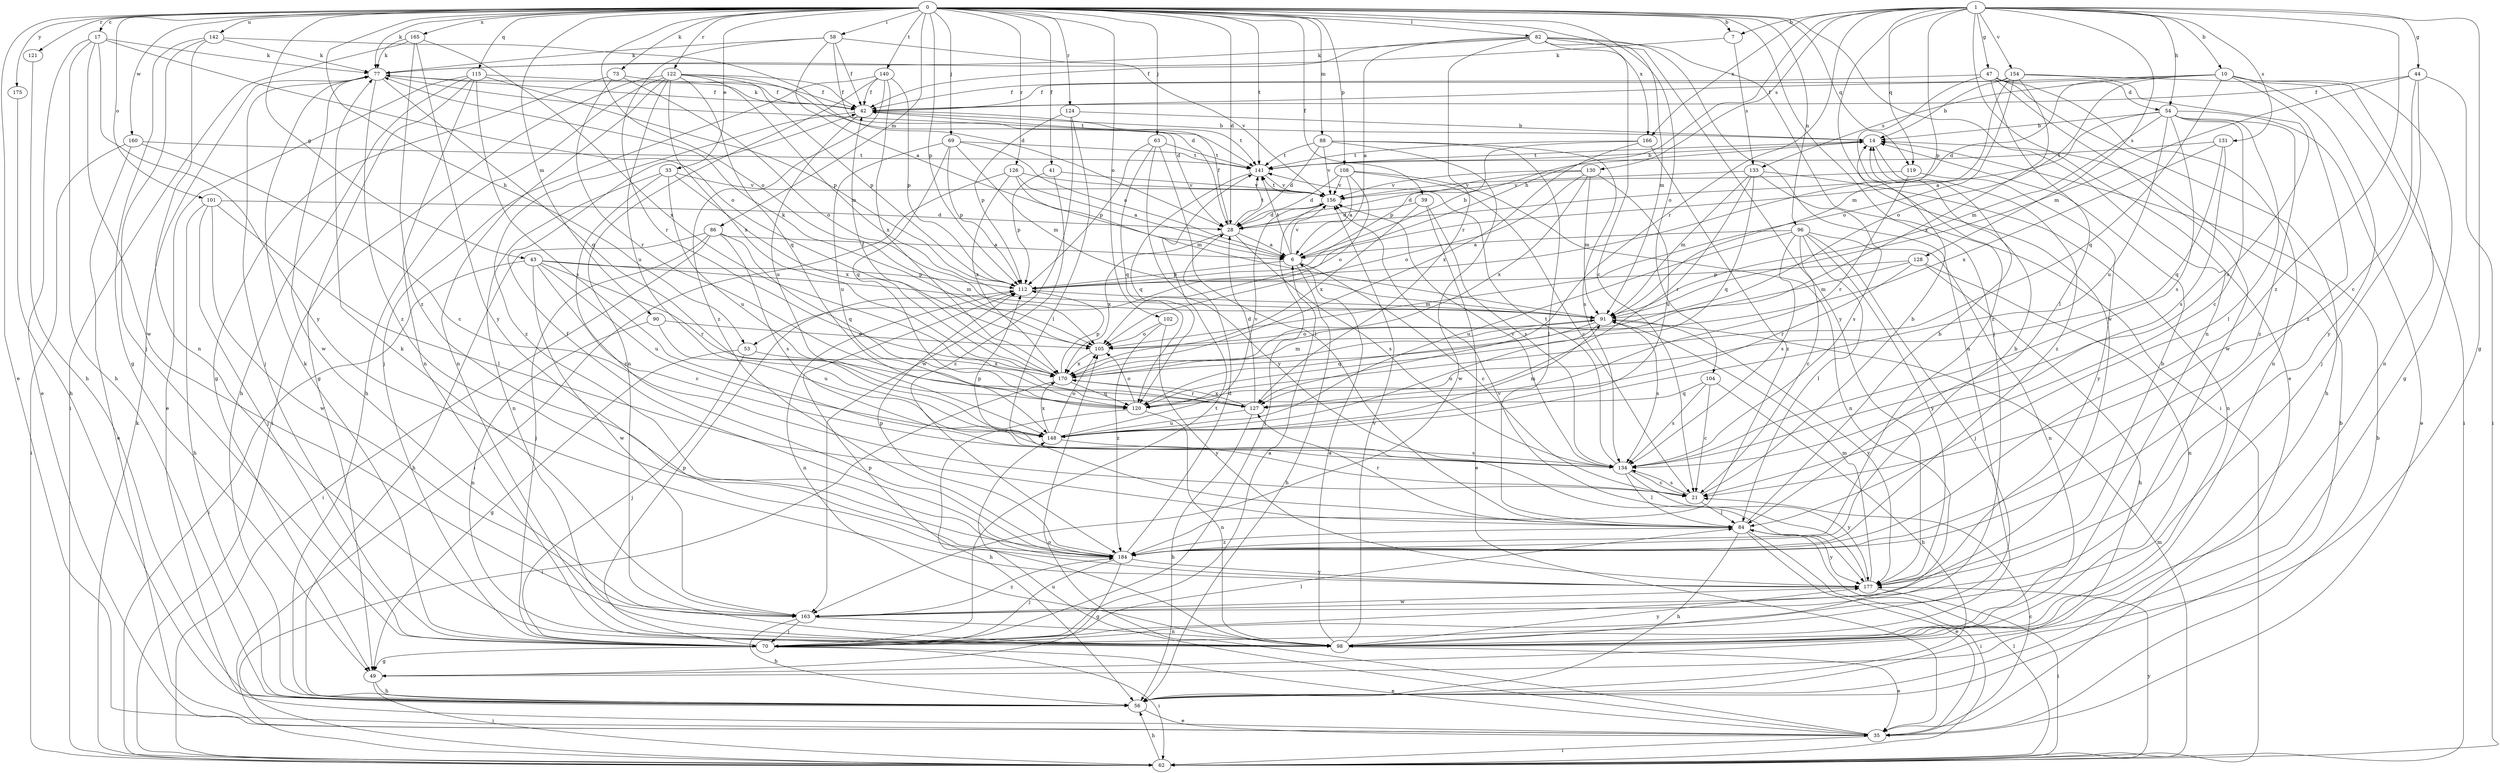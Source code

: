 strict digraph  {
0;
1;
6;
7;
10;
14;
17;
21;
28;
33;
35;
39;
41;
42;
43;
44;
47;
49;
53;
54;
56;
58;
62;
63;
69;
70;
73;
77;
82;
84;
86;
88;
90;
91;
96;
98;
101;
102;
104;
105;
108;
112;
115;
119;
120;
121;
122;
124;
126;
127;
128;
130;
131;
133;
134;
140;
141;
142;
148;
154;
156;
160;
163;
165;
166;
170;
175;
177;
184;
0 -> 7  [label=b];
0 -> 17  [label=c];
0 -> 28  [label=d];
0 -> 33  [label=e];
0 -> 35  [label=e];
0 -> 39  [label=f];
0 -> 41  [label=f];
0 -> 43  [label=g];
0 -> 53  [label=h];
0 -> 58  [label=i];
0 -> 63  [label=j];
0 -> 69  [label=j];
0 -> 70  [label=j];
0 -> 73  [label=k];
0 -> 77  [label=k];
0 -> 82  [label=l];
0 -> 86  [label=m];
0 -> 88  [label=m];
0 -> 90  [label=m];
0 -> 96  [label=n];
0 -> 98  [label=n];
0 -> 101  [label=o];
0 -> 102  [label=o];
0 -> 104  [label=o];
0 -> 105  [label=o];
0 -> 108  [label=p];
0 -> 112  [label=p];
0 -> 115  [label=q];
0 -> 119  [label=q];
0 -> 121  [label=r];
0 -> 122  [label=r];
0 -> 124  [label=r];
0 -> 126  [label=r];
0 -> 140  [label=t];
0 -> 141  [label=t];
0 -> 142  [label=u];
0 -> 160  [label=w];
0 -> 165  [label=x];
0 -> 166  [label=x];
0 -> 175  [label=y];
1 -> 7  [label=b];
1 -> 10  [label=b];
1 -> 35  [label=e];
1 -> 44  [label=g];
1 -> 47  [label=g];
1 -> 49  [label=g];
1 -> 53  [label=h];
1 -> 54  [label=h];
1 -> 112  [label=p];
1 -> 119  [label=q];
1 -> 127  [label=r];
1 -> 128  [label=s];
1 -> 130  [label=s];
1 -> 131  [label=s];
1 -> 154  [label=v];
1 -> 163  [label=w];
1 -> 166  [label=x];
1 -> 184  [label=z];
6 -> 14  [label=b];
6 -> 21  [label=c];
6 -> 56  [label=h];
6 -> 112  [label=p];
6 -> 141  [label=t];
6 -> 156  [label=v];
7 -> 77  [label=k];
7 -> 133  [label=s];
10 -> 28  [label=d];
10 -> 42  [label=f];
10 -> 49  [label=g];
10 -> 98  [label=n];
10 -> 105  [label=o];
10 -> 120  [label=q];
10 -> 133  [label=s];
10 -> 177  [label=y];
10 -> 184  [label=z];
14 -> 141  [label=t];
14 -> 184  [label=z];
17 -> 35  [label=e];
17 -> 56  [label=h];
17 -> 77  [label=k];
17 -> 105  [label=o];
17 -> 163  [label=w];
17 -> 177  [label=y];
21 -> 14  [label=b];
21 -> 84  [label=l];
21 -> 134  [label=s];
28 -> 6  [label=a];
28 -> 42  [label=f];
28 -> 134  [label=s];
28 -> 141  [label=t];
28 -> 170  [label=x];
33 -> 98  [label=n];
33 -> 148  [label=u];
33 -> 156  [label=v];
33 -> 170  [label=x];
33 -> 184  [label=z];
35 -> 14  [label=b];
35 -> 21  [label=c];
35 -> 62  [label=i];
35 -> 105  [label=o];
35 -> 148  [label=u];
39 -> 28  [label=d];
39 -> 35  [label=e];
39 -> 134  [label=s];
39 -> 170  [label=x];
41 -> 112  [label=p];
41 -> 156  [label=v];
41 -> 184  [label=z];
42 -> 14  [label=b];
42 -> 77  [label=k];
42 -> 141  [label=t];
42 -> 148  [label=u];
42 -> 184  [label=z];
43 -> 21  [label=c];
43 -> 62  [label=i];
43 -> 91  [label=m];
43 -> 112  [label=p];
43 -> 127  [label=r];
43 -> 148  [label=u];
43 -> 163  [label=w];
44 -> 21  [label=c];
44 -> 42  [label=f];
44 -> 62  [label=i];
44 -> 70  [label=j];
44 -> 91  [label=m];
47 -> 42  [label=f];
47 -> 56  [label=h];
47 -> 84  [label=l];
47 -> 98  [label=n];
47 -> 163  [label=w];
47 -> 184  [label=z];
47 -> 54  [label=d];
49 -> 56  [label=h];
49 -> 62  [label=i];
53 -> 49  [label=g];
53 -> 70  [label=j];
53 -> 170  [label=x];
54 -> 6  [label=a];
54 -> 14  [label=b];
54 -> 21  [label=c];
54 -> 35  [label=e];
54 -> 84  [label=l];
54 -> 91  [label=m];
54 -> 134  [label=s];
54 -> 148  [label=u];
54 -> 184  [label=z];
56 -> 14  [label=b];
56 -> 35  [label=e];
58 -> 6  [label=a];
58 -> 28  [label=d];
58 -> 42  [label=f];
58 -> 77  [label=k];
58 -> 127  [label=r];
58 -> 156  [label=v];
62 -> 56  [label=h];
62 -> 77  [label=k];
62 -> 84  [label=l];
62 -> 91  [label=m];
62 -> 177  [label=y];
63 -> 84  [label=l];
63 -> 112  [label=p];
63 -> 120  [label=q];
63 -> 141  [label=t];
63 -> 177  [label=y];
69 -> 6  [label=a];
69 -> 91  [label=m];
69 -> 112  [label=p];
69 -> 120  [label=q];
69 -> 141  [label=t];
69 -> 148  [label=u];
70 -> 6  [label=a];
70 -> 35  [label=e];
70 -> 49  [label=g];
70 -> 62  [label=i];
70 -> 77  [label=k];
70 -> 84  [label=l];
70 -> 112  [label=p];
70 -> 141  [label=t];
73 -> 42  [label=f];
73 -> 49  [label=g];
73 -> 105  [label=o];
73 -> 127  [label=r];
77 -> 42  [label=f];
77 -> 70  [label=j];
77 -> 120  [label=q];
77 -> 141  [label=t];
77 -> 163  [label=w];
77 -> 184  [label=z];
82 -> 6  [label=a];
82 -> 21  [label=c];
82 -> 42  [label=f];
82 -> 62  [label=i];
82 -> 77  [label=k];
82 -> 91  [label=m];
82 -> 98  [label=n];
82 -> 127  [label=r];
82 -> 177  [label=y];
84 -> 14  [label=b];
84 -> 35  [label=e];
84 -> 56  [label=h];
84 -> 62  [label=i];
84 -> 127  [label=r];
84 -> 177  [label=y];
84 -> 184  [label=z];
86 -> 6  [label=a];
86 -> 56  [label=h];
86 -> 62  [label=i];
86 -> 70  [label=j];
86 -> 120  [label=q];
86 -> 134  [label=s];
88 -> 28  [label=d];
88 -> 84  [label=l];
88 -> 134  [label=s];
88 -> 141  [label=t];
88 -> 156  [label=v];
88 -> 163  [label=w];
90 -> 98  [label=n];
90 -> 105  [label=o];
90 -> 148  [label=u];
91 -> 105  [label=o];
91 -> 120  [label=q];
91 -> 134  [label=s];
91 -> 148  [label=u];
91 -> 177  [label=y];
96 -> 6  [label=a];
96 -> 21  [label=c];
96 -> 70  [label=j];
96 -> 84  [label=l];
96 -> 98  [label=n];
96 -> 134  [label=s];
96 -> 148  [label=u];
96 -> 177  [label=y];
98 -> 6  [label=a];
98 -> 35  [label=e];
98 -> 112  [label=p];
98 -> 156  [label=v];
98 -> 177  [label=y];
101 -> 28  [label=d];
101 -> 56  [label=h];
101 -> 70  [label=j];
101 -> 84  [label=l];
101 -> 163  [label=w];
102 -> 105  [label=o];
102 -> 177  [label=y];
102 -> 184  [label=z];
104 -> 21  [label=c];
104 -> 56  [label=h];
104 -> 120  [label=q];
104 -> 134  [label=s];
105 -> 77  [label=k];
105 -> 170  [label=x];
108 -> 6  [label=a];
108 -> 21  [label=c];
108 -> 28  [label=d];
108 -> 98  [label=n];
108 -> 105  [label=o];
108 -> 156  [label=v];
112 -> 91  [label=m];
112 -> 98  [label=n];
115 -> 35  [label=e];
115 -> 42  [label=f];
115 -> 49  [label=g];
115 -> 56  [label=h];
115 -> 98  [label=n];
115 -> 112  [label=p];
115 -> 134  [label=s];
119 -> 127  [label=r];
119 -> 156  [label=v];
119 -> 177  [label=y];
120 -> 56  [label=h];
120 -> 98  [label=n];
120 -> 105  [label=o];
121 -> 56  [label=h];
122 -> 28  [label=d];
122 -> 42  [label=f];
122 -> 56  [label=h];
122 -> 62  [label=i];
122 -> 91  [label=m];
122 -> 98  [label=n];
122 -> 112  [label=p];
122 -> 120  [label=q];
122 -> 148  [label=u];
122 -> 170  [label=x];
124 -> 14  [label=b];
124 -> 84  [label=l];
124 -> 112  [label=p];
124 -> 163  [label=w];
126 -> 6  [label=a];
126 -> 62  [label=i];
126 -> 91  [label=m];
126 -> 156  [label=v];
126 -> 170  [label=x];
127 -> 28  [label=d];
127 -> 56  [label=h];
127 -> 148  [label=u];
127 -> 170  [label=x];
128 -> 56  [label=h];
128 -> 91  [label=m];
128 -> 98  [label=n];
128 -> 112  [label=p];
128 -> 127  [label=r];
130 -> 28  [label=d];
130 -> 91  [label=m];
130 -> 105  [label=o];
130 -> 148  [label=u];
130 -> 156  [label=v];
130 -> 170  [label=x];
131 -> 120  [label=q];
131 -> 134  [label=s];
131 -> 141  [label=t];
131 -> 170  [label=x];
133 -> 91  [label=m];
133 -> 98  [label=n];
133 -> 120  [label=q];
133 -> 127  [label=r];
133 -> 134  [label=s];
133 -> 156  [label=v];
134 -> 21  [label=c];
134 -> 84  [label=l];
134 -> 112  [label=p];
134 -> 141  [label=t];
134 -> 156  [label=v];
134 -> 177  [label=y];
140 -> 42  [label=f];
140 -> 70  [label=j];
140 -> 98  [label=n];
140 -> 112  [label=p];
140 -> 170  [label=x];
140 -> 184  [label=z];
141 -> 14  [label=b];
141 -> 120  [label=q];
141 -> 156  [label=v];
142 -> 28  [label=d];
142 -> 49  [label=g];
142 -> 70  [label=j];
142 -> 77  [label=k];
142 -> 98  [label=n];
148 -> 91  [label=m];
148 -> 105  [label=o];
148 -> 134  [label=s];
148 -> 156  [label=v];
148 -> 170  [label=x];
154 -> 14  [label=b];
154 -> 42  [label=f];
154 -> 62  [label=i];
154 -> 91  [label=m];
154 -> 105  [label=o];
154 -> 134  [label=s];
154 -> 170  [label=x];
156 -> 28  [label=d];
156 -> 70  [label=j];
156 -> 141  [label=t];
160 -> 21  [label=c];
160 -> 35  [label=e];
160 -> 62  [label=i];
160 -> 141  [label=t];
163 -> 56  [label=h];
163 -> 70  [label=j];
163 -> 77  [label=k];
163 -> 98  [label=n];
163 -> 184  [label=z];
165 -> 62  [label=i];
165 -> 77  [label=k];
165 -> 170  [label=x];
165 -> 177  [label=y];
165 -> 184  [label=z];
166 -> 112  [label=p];
166 -> 141  [label=t];
166 -> 170  [label=x];
166 -> 184  [label=z];
170 -> 42  [label=f];
170 -> 62  [label=i];
170 -> 91  [label=m];
170 -> 112  [label=p];
170 -> 120  [label=q];
170 -> 127  [label=r];
175 -> 56  [label=h];
177 -> 14  [label=b];
177 -> 62  [label=i];
177 -> 91  [label=m];
177 -> 156  [label=v];
177 -> 163  [label=w];
184 -> 14  [label=b];
184 -> 28  [label=d];
184 -> 42  [label=f];
184 -> 49  [label=g];
184 -> 70  [label=j];
184 -> 112  [label=p];
184 -> 177  [label=y];
}

